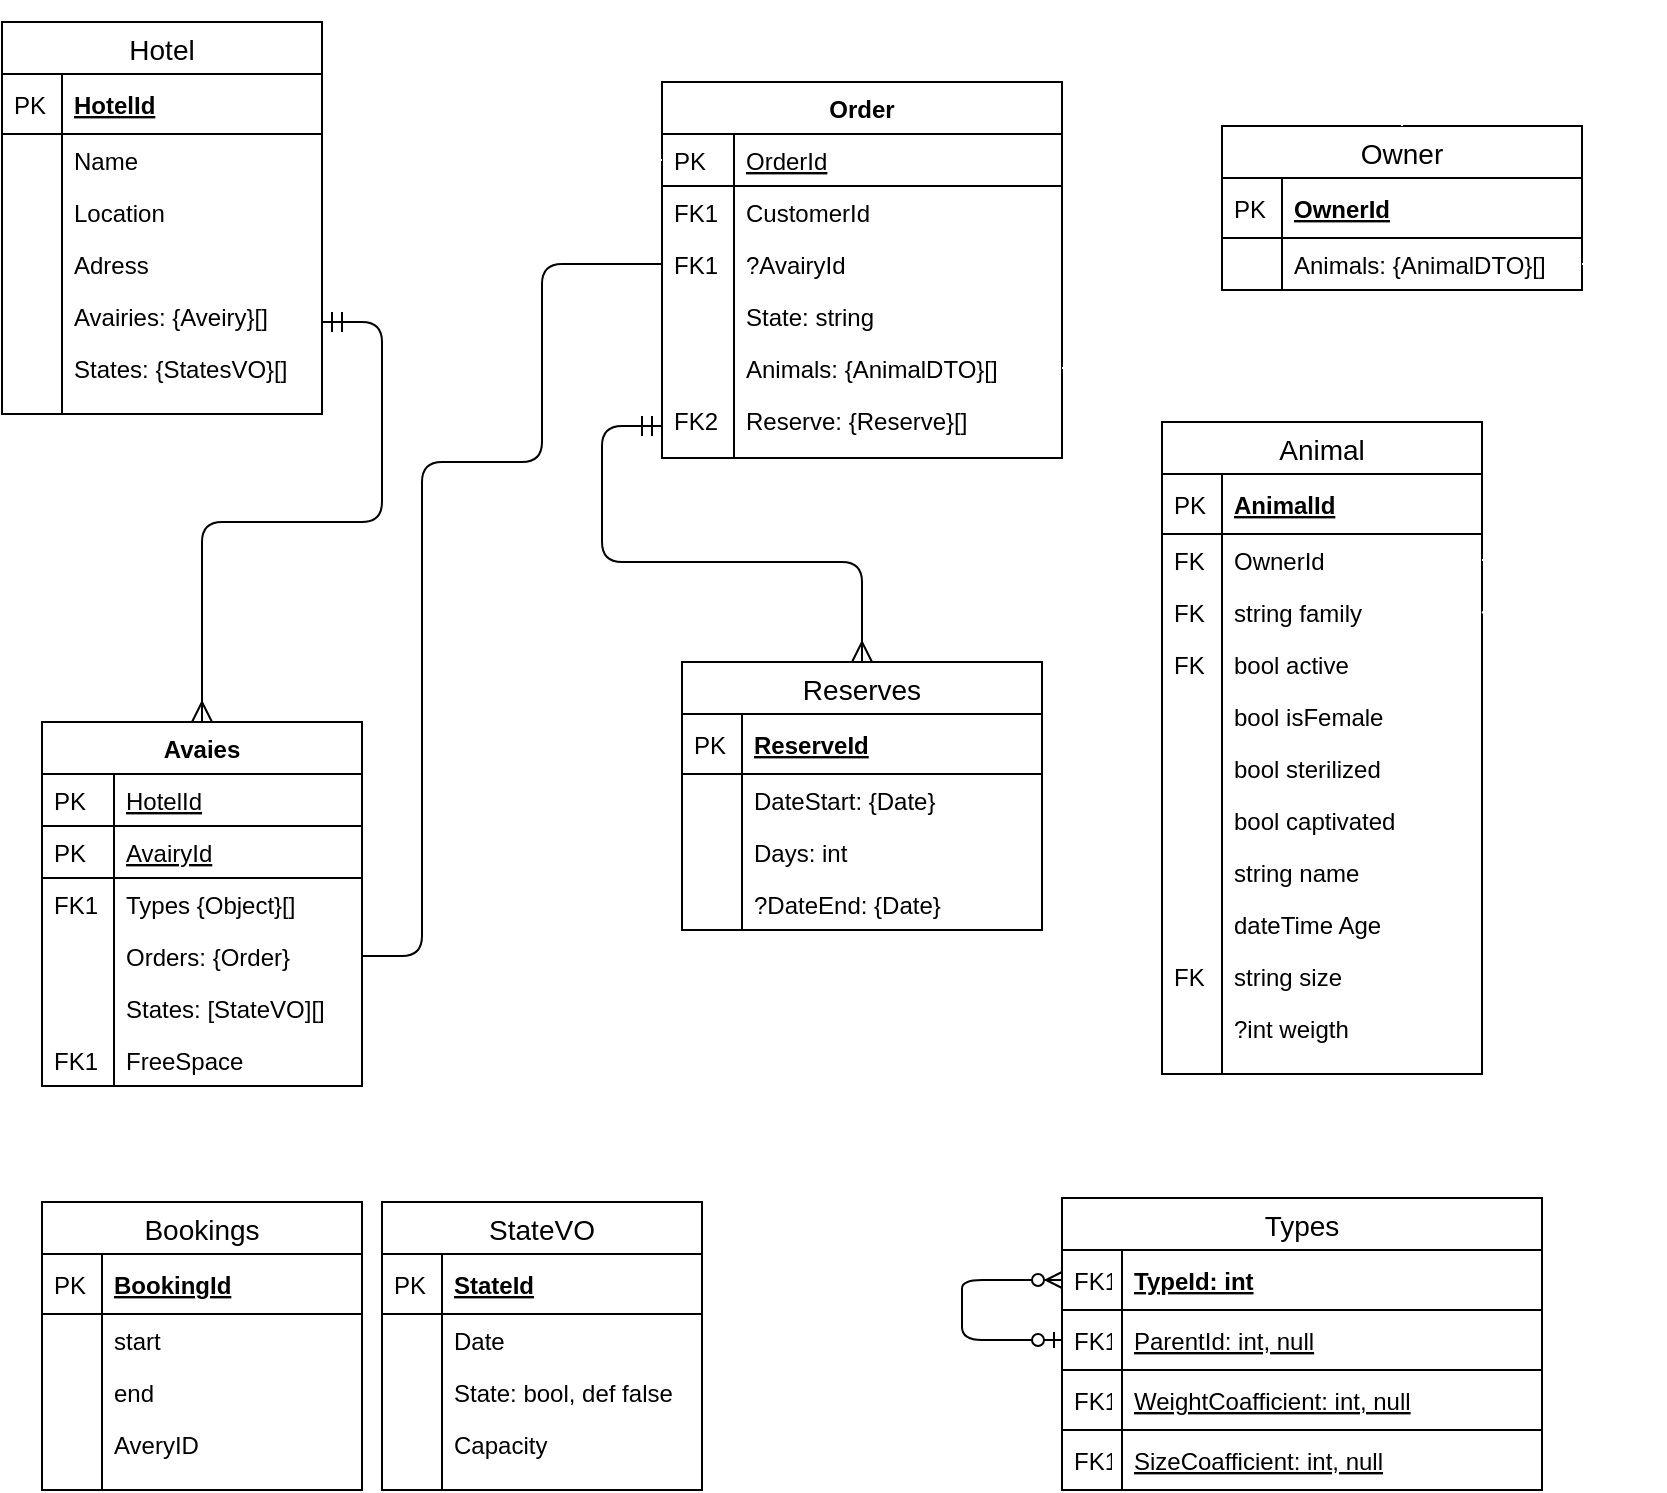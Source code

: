 <mxfile version="13.1.3">
    <diagram id="C5RBs43oDa-KdzZeNtuy" name="Page-1">
        <mxGraphModel dx="737" dy="254" grid="1" gridSize="10" guides="1" tooltips="1" connect="1" arrows="1" fold="1" page="1" pageScale="1" pageWidth="1169" pageHeight="827" math="0" shadow="0">
            <root>
                <mxCell id="WIyWlLk6GJQsqaUBKTNV-0"/>
                <mxCell id="WIyWlLk6GJQsqaUBKTNV-1" parent="WIyWlLk6GJQsqaUBKTNV-0"/>
                <mxCell id="zkfFHV4jXpPFQw0GAbJ--71" value="" style="edgeStyle=orthogonalEdgeStyle;endArrow=ERmany;startArrow=ERmandOne;shadow=0;strokeWidth=1;endSize=8;startSize=8;entryX=0.5;entryY=0;entryDx=0;entryDy=0;endFill=0;exitX=0;exitY=0.5;exitDx=0;exitDy=0;" parent="WIyWlLk6GJQsqaUBKTNV-1" source="mgxZegn5X99LXbX_aYAn-7" target="mgxZegn5X99LXbX_aYAn-87" edge="1">
                    <mxGeometry width="100" height="100" relative="1" as="geometry">
                        <mxPoint x="470" y="162" as="sourcePoint"/>
                        <mxPoint x="390" y="149" as="targetPoint"/>
                        <Array as="points">
                            <mxPoint x="390" y="272"/>
                            <mxPoint x="390" y="340"/>
                            <mxPoint x="520" y="340"/>
                        </Array>
                    </mxGeometry>
                </mxCell>
                <mxCell id="mgxZegn5X99LXbX_aYAn-98" value="Hotel" style="swimlane;fontStyle=0;childLayout=stackLayout;horizontal=1;startSize=26;horizontalStack=0;resizeParent=1;resizeParentMax=0;resizeLast=0;collapsible=1;marginBottom=0;align=center;fontSize=14;" parent="WIyWlLk6GJQsqaUBKTNV-1" vertex="1">
                    <mxGeometry x="90" y="70" width="160" height="196" as="geometry"/>
                </mxCell>
                <mxCell id="mgxZegn5X99LXbX_aYAn-99" value="HotelId" style="shape=partialRectangle;top=0;left=0;right=0;bottom=1;align=left;verticalAlign=middle;fillColor=none;spacingLeft=34;spacingRight=4;overflow=hidden;rotatable=0;points=[[0,0.5],[1,0.5]];portConstraint=eastwest;dropTarget=0;fontStyle=5;fontSize=12;" parent="mgxZegn5X99LXbX_aYAn-98" vertex="1">
                    <mxGeometry y="26" width="160" height="30" as="geometry"/>
                </mxCell>
                <mxCell id="mgxZegn5X99LXbX_aYAn-100" value="PK" style="shape=partialRectangle;top=0;left=0;bottom=0;fillColor=none;align=left;verticalAlign=middle;spacingLeft=4;spacingRight=4;overflow=hidden;rotatable=0;points=[];portConstraint=eastwest;part=1;fontSize=12;" parent="mgxZegn5X99LXbX_aYAn-99" vertex="1" connectable="0">
                    <mxGeometry width="30" height="30" as="geometry"/>
                </mxCell>
                <mxCell id="mgxZegn5X99LXbX_aYAn-101" value="Name" style="shape=partialRectangle;top=0;left=0;right=0;bottom=0;align=left;verticalAlign=top;fillColor=none;spacingLeft=34;spacingRight=4;overflow=hidden;rotatable=0;points=[[0,0.5],[1,0.5]];portConstraint=eastwest;dropTarget=0;fontSize=12;" parent="mgxZegn5X99LXbX_aYAn-98" vertex="1">
                    <mxGeometry y="56" width="160" height="26" as="geometry"/>
                </mxCell>
                <mxCell id="mgxZegn5X99LXbX_aYAn-102" value="" style="shape=partialRectangle;top=0;left=0;bottom=0;fillColor=none;align=left;verticalAlign=top;spacingLeft=4;spacingRight=4;overflow=hidden;rotatable=0;points=[];portConstraint=eastwest;part=1;fontSize=12;" parent="mgxZegn5X99LXbX_aYAn-101" vertex="1" connectable="0">
                    <mxGeometry width="30" height="26" as="geometry"/>
                </mxCell>
                <mxCell id="mgxZegn5X99LXbX_aYAn-103" value="Location" style="shape=partialRectangle;top=0;left=0;right=0;bottom=0;align=left;verticalAlign=top;fillColor=none;spacingLeft=34;spacingRight=4;overflow=hidden;rotatable=0;points=[[0,0.5],[1,0.5]];portConstraint=eastwest;dropTarget=0;fontSize=12;" parent="mgxZegn5X99LXbX_aYAn-98" vertex="1">
                    <mxGeometry y="82" width="160" height="26" as="geometry"/>
                </mxCell>
                <mxCell id="mgxZegn5X99LXbX_aYAn-104" value="" style="shape=partialRectangle;top=0;left=0;bottom=0;fillColor=none;align=left;verticalAlign=top;spacingLeft=4;spacingRight=4;overflow=hidden;rotatable=0;points=[];portConstraint=eastwest;part=1;fontSize=12;" parent="mgxZegn5X99LXbX_aYAn-103" vertex="1" connectable="0">
                    <mxGeometry width="30" height="26" as="geometry"/>
                </mxCell>
                <mxCell id="mgxZegn5X99LXbX_aYAn-109" value="Adress" style="shape=partialRectangle;top=0;left=0;right=0;bottom=0;align=left;verticalAlign=top;fillColor=none;spacingLeft=34;spacingRight=4;overflow=hidden;rotatable=0;points=[[0,0.5],[1,0.5]];portConstraint=eastwest;dropTarget=0;fontSize=12;" parent="mgxZegn5X99LXbX_aYAn-98" vertex="1">
                    <mxGeometry y="108" width="160" height="26" as="geometry"/>
                </mxCell>
                <mxCell id="mgxZegn5X99LXbX_aYAn-110" value="" style="shape=partialRectangle;top=0;left=0;bottom=0;fillColor=none;align=left;verticalAlign=top;spacingLeft=4;spacingRight=4;overflow=hidden;rotatable=0;points=[];portConstraint=eastwest;part=1;fontSize=12;" parent="mgxZegn5X99LXbX_aYAn-109" vertex="1" connectable="0">
                    <mxGeometry width="30" height="26" as="geometry"/>
                </mxCell>
                <mxCell id="mgxZegn5X99LXbX_aYAn-105" value="Avairies: {Aveiry}[]" style="shape=partialRectangle;top=0;left=0;right=0;bottom=0;align=left;verticalAlign=top;fillColor=none;spacingLeft=34;spacingRight=4;overflow=hidden;rotatable=0;points=[[0,0.5],[1,0.5]];portConstraint=eastwest;dropTarget=0;fontSize=12;" parent="mgxZegn5X99LXbX_aYAn-98" vertex="1">
                    <mxGeometry y="134" width="160" height="26" as="geometry"/>
                </mxCell>
                <mxCell id="mgxZegn5X99LXbX_aYAn-106" value="" style="shape=partialRectangle;top=0;left=0;bottom=0;fillColor=none;align=left;verticalAlign=top;spacingLeft=4;spacingRight=4;overflow=hidden;rotatable=0;points=[];portConstraint=eastwest;part=1;fontSize=12;" parent="mgxZegn5X99LXbX_aYAn-105" vertex="1" connectable="0">
                    <mxGeometry width="30" height="26" as="geometry"/>
                </mxCell>
                <mxCell id="mgxZegn5X99LXbX_aYAn-152" value="States: {StatesVO}[]" style="shape=partialRectangle;top=0;left=0;right=0;bottom=0;align=left;verticalAlign=top;fillColor=none;spacingLeft=34;spacingRight=4;overflow=hidden;rotatable=0;points=[[0,0.5],[1,0.5]];portConstraint=eastwest;dropTarget=0;fontSize=12;" parent="mgxZegn5X99LXbX_aYAn-98" vertex="1">
                    <mxGeometry y="160" width="160" height="26" as="geometry"/>
                </mxCell>
                <mxCell id="mgxZegn5X99LXbX_aYAn-153" value="" style="shape=partialRectangle;top=0;left=0;bottom=0;fillColor=none;align=left;verticalAlign=top;spacingLeft=4;spacingRight=4;overflow=hidden;rotatable=0;points=[];portConstraint=eastwest;part=1;fontSize=12;" parent="mgxZegn5X99LXbX_aYAn-152" vertex="1" connectable="0">
                    <mxGeometry width="30" height="26" as="geometry"/>
                </mxCell>
                <mxCell id="mgxZegn5X99LXbX_aYAn-107" value="" style="shape=partialRectangle;top=0;left=0;right=0;bottom=0;align=left;verticalAlign=top;fillColor=none;spacingLeft=34;spacingRight=4;overflow=hidden;rotatable=0;points=[[0,0.5],[1,0.5]];portConstraint=eastwest;dropTarget=0;fontSize=12;" parent="mgxZegn5X99LXbX_aYAn-98" vertex="1">
                    <mxGeometry y="186" width="160" height="10" as="geometry"/>
                </mxCell>
                <mxCell id="mgxZegn5X99LXbX_aYAn-108" value="" style="shape=partialRectangle;top=0;left=0;bottom=0;fillColor=none;align=left;verticalAlign=top;spacingLeft=4;spacingRight=4;overflow=hidden;rotatable=0;points=[];portConstraint=eastwest;part=1;fontSize=12;" parent="mgxZegn5X99LXbX_aYAn-107" vertex="1" connectable="0">
                    <mxGeometry width="30" height="10" as="geometry"/>
                </mxCell>
                <mxCell id="zkfFHV4jXpPFQw0GAbJ--51" value="Avaies" style="swimlane;fontStyle=1;childLayout=stackLayout;horizontal=1;startSize=26;horizontalStack=0;resizeParent=1;resizeLast=0;collapsible=1;marginBottom=0;rounded=0;shadow=0;strokeWidth=1;" parent="WIyWlLk6GJQsqaUBKTNV-1" vertex="1">
                    <mxGeometry x="110" y="420" width="160" height="182" as="geometry">
                        <mxRectangle x="20" y="80" width="160" height="26" as="alternateBounds"/>
                    </mxGeometry>
                </mxCell>
                <mxCell id="mgxZegn5X99LXbX_aYAn-111" value="HotelId" style="shape=partialRectangle;top=0;left=0;right=0;bottom=1;align=left;verticalAlign=top;fillColor=none;spacingLeft=40;spacingRight=4;overflow=hidden;rotatable=0;points=[[0,0.5],[1,0.5]];portConstraint=eastwest;dropTarget=0;rounded=0;shadow=0;strokeWidth=1;fontStyle=4" parent="zkfFHV4jXpPFQw0GAbJ--51" vertex="1">
                    <mxGeometry y="26" width="160" height="26" as="geometry"/>
                </mxCell>
                <mxCell id="mgxZegn5X99LXbX_aYAn-112" value="PK" style="shape=partialRectangle;top=0;left=0;bottom=0;fillColor=none;align=left;verticalAlign=top;spacingLeft=4;spacingRight=4;overflow=hidden;rotatable=0;points=[];portConstraint=eastwest;part=1;" parent="mgxZegn5X99LXbX_aYAn-111" vertex="1" connectable="0">
                    <mxGeometry width="36" height="26" as="geometry"/>
                </mxCell>
                <mxCell id="zkfFHV4jXpPFQw0GAbJ--52" value="AvairyId" style="shape=partialRectangle;top=0;left=0;right=0;bottom=1;align=left;verticalAlign=top;fillColor=none;spacingLeft=40;spacingRight=4;overflow=hidden;rotatable=0;points=[[0,0.5],[1,0.5]];portConstraint=eastwest;dropTarget=0;rounded=0;shadow=0;strokeWidth=1;fontStyle=4" parent="zkfFHV4jXpPFQw0GAbJ--51" vertex="1">
                    <mxGeometry y="52" width="160" height="26" as="geometry"/>
                </mxCell>
                <mxCell id="zkfFHV4jXpPFQw0GAbJ--53" value="PK" style="shape=partialRectangle;top=0;left=0;bottom=0;fillColor=none;align=left;verticalAlign=top;spacingLeft=4;spacingRight=4;overflow=hidden;rotatable=0;points=[];portConstraint=eastwest;part=1;" parent="zkfFHV4jXpPFQw0GAbJ--52" vertex="1" connectable="0">
                    <mxGeometry width="36" height="26" as="geometry"/>
                </mxCell>
                <mxCell id="mgxZegn5X99LXbX_aYAn-58" value="Types {Object}[]" style="shape=partialRectangle;top=0;left=0;right=0;bottom=0;align=left;verticalAlign=top;fillColor=none;spacingLeft=40;spacingRight=4;overflow=hidden;rotatable=0;points=[[0,0.5],[1,0.5]];portConstraint=eastwest;dropTarget=0;rounded=0;shadow=0;strokeWidth=1;" parent="zkfFHV4jXpPFQw0GAbJ--51" vertex="1">
                    <mxGeometry y="78" width="160" height="26" as="geometry"/>
                </mxCell>
                <mxCell id="mgxZegn5X99LXbX_aYAn-59" value="FK1" style="shape=partialRectangle;top=0;left=0;bottom=0;fillColor=none;align=left;verticalAlign=top;spacingLeft=4;spacingRight=4;overflow=hidden;rotatable=0;points=[];portConstraint=eastwest;part=1;" parent="mgxZegn5X99LXbX_aYAn-58" vertex="1" connectable="0">
                    <mxGeometry width="36" height="26" as="geometry"/>
                </mxCell>
                <mxCell id="mgxZegn5X99LXbX_aYAn-123" value="Orders: {Order}" style="shape=partialRectangle;top=0;left=0;right=0;bottom=0;align=left;verticalAlign=top;fillColor=none;spacingLeft=40;spacingRight=4;overflow=hidden;rotatable=0;points=[[0,0.5],[1,0.5]];portConstraint=eastwest;dropTarget=0;rounded=0;shadow=0;strokeWidth=1;" parent="zkfFHV4jXpPFQw0GAbJ--51" vertex="1">
                    <mxGeometry y="104" width="160" height="26" as="geometry"/>
                </mxCell>
                <mxCell id="mgxZegn5X99LXbX_aYAn-124" value="" style="shape=partialRectangle;top=0;left=0;bottom=0;fillColor=none;align=left;verticalAlign=top;spacingLeft=4;spacingRight=4;overflow=hidden;rotatable=0;points=[];portConstraint=eastwest;part=1;" parent="mgxZegn5X99LXbX_aYAn-123" vertex="1" connectable="0">
                    <mxGeometry width="36" height="26" as="geometry"/>
                </mxCell>
                <mxCell id="zkfFHV4jXpPFQw0GAbJ--54" value="States: [StateVO][]" style="shape=partialRectangle;top=0;left=0;right=0;bottom=0;align=left;verticalAlign=top;fillColor=none;spacingLeft=40;spacingRight=4;overflow=hidden;rotatable=0;points=[[0,0.5],[1,0.5]];portConstraint=eastwest;dropTarget=0;rounded=0;shadow=0;strokeWidth=1;" parent="zkfFHV4jXpPFQw0GAbJ--51" vertex="1">
                    <mxGeometry y="130" width="160" height="26" as="geometry"/>
                </mxCell>
                <mxCell id="zkfFHV4jXpPFQw0GAbJ--55" value="" style="shape=partialRectangle;top=0;left=0;bottom=0;fillColor=none;align=left;verticalAlign=top;spacingLeft=4;spacingRight=4;overflow=hidden;rotatable=0;points=[];portConstraint=eastwest;part=1;" parent="zkfFHV4jXpPFQw0GAbJ--54" vertex="1" connectable="0">
                    <mxGeometry width="36" height="26" as="geometry"/>
                </mxCell>
                <mxCell id="mgxZegn5X99LXbX_aYAn-5" value="FreeSpace" style="shape=partialRectangle;top=0;left=0;right=0;bottom=0;align=left;verticalAlign=top;fillColor=none;spacingLeft=40;spacingRight=4;overflow=hidden;rotatable=0;points=[[0,0.5],[1,0.5]];portConstraint=eastwest;dropTarget=0;rounded=0;shadow=0;strokeWidth=1;" parent="zkfFHV4jXpPFQw0GAbJ--51" vertex="1">
                    <mxGeometry y="156" width="160" height="26" as="geometry"/>
                </mxCell>
                <mxCell id="mgxZegn5X99LXbX_aYAn-6" value="FK1" style="shape=partialRectangle;top=0;left=0;bottom=0;fillColor=none;align=left;verticalAlign=top;spacingLeft=4;spacingRight=4;overflow=hidden;rotatable=0;points=[];portConstraint=eastwest;part=1;" parent="mgxZegn5X99LXbX_aYAn-5" vertex="1" connectable="0">
                    <mxGeometry width="36" height="26" as="geometry"/>
                </mxCell>
                <mxCell id="mgxZegn5X99LXbX_aYAn-119" value="" style="edgeStyle=orthogonalEdgeStyle;endArrow=ERmany;startArrow=ERmandOne;shadow=0;strokeWidth=1;endSize=8;startSize=8;endFill=0;" parent="WIyWlLk6GJQsqaUBKTNV-1" target="zkfFHV4jXpPFQw0GAbJ--51" edge="1">
                    <mxGeometry width="100" height="100" relative="1" as="geometry">
                        <mxPoint x="250" y="220" as="sourcePoint"/>
                        <mxPoint x="310" y="251" as="targetPoint"/>
                        <Array as="points">
                            <mxPoint x="280" y="220"/>
                            <mxPoint x="280" y="320"/>
                            <mxPoint x="190" y="320"/>
                        </Array>
                    </mxGeometry>
                </mxCell>
                <mxCell id="zkfFHV4jXpPFQw0GAbJ--56" value="Order" style="swimlane;fontStyle=1;childLayout=stackLayout;horizontal=1;startSize=26;horizontalStack=0;resizeParent=1;resizeLast=0;collapsible=1;marginBottom=0;rounded=0;shadow=0;strokeWidth=1;" parent="WIyWlLk6GJQsqaUBKTNV-1" vertex="1">
                    <mxGeometry x="420" y="100" width="200" height="188" as="geometry">
                        <mxRectangle x="260" y="80" width="160" height="26" as="alternateBounds"/>
                    </mxGeometry>
                </mxCell>
                <mxCell id="zkfFHV4jXpPFQw0GAbJ--57" value="OrderId" style="shape=partialRectangle;top=0;left=0;right=0;bottom=1;align=left;verticalAlign=top;fillColor=none;spacingLeft=40;spacingRight=4;overflow=hidden;rotatable=0;points=[[0,0.5],[1,0.5]];portConstraint=eastwest;dropTarget=0;rounded=0;shadow=0;strokeWidth=1;fontStyle=4" parent="zkfFHV4jXpPFQw0GAbJ--56" vertex="1">
                    <mxGeometry y="26" width="200" height="26" as="geometry"/>
                </mxCell>
                <mxCell id="zkfFHV4jXpPFQw0GAbJ--58" value="PK" style="shape=partialRectangle;top=0;left=0;bottom=0;fillColor=none;align=left;verticalAlign=top;spacingLeft=4;spacingRight=4;overflow=hidden;rotatable=0;points=[];portConstraint=eastwest;part=1;" parent="zkfFHV4jXpPFQw0GAbJ--57" vertex="1" connectable="0">
                    <mxGeometry width="36" height="26" as="geometry"/>
                </mxCell>
                <mxCell id="mgxZegn5X99LXbX_aYAn-85" value="CustomerId" style="shape=partialRectangle;top=0;left=0;right=0;bottom=0;align=left;verticalAlign=top;fillColor=none;spacingLeft=40;spacingRight=4;overflow=hidden;rotatable=0;points=[[0,0.5],[1,0.5]];portConstraint=eastwest;dropTarget=0;rounded=0;shadow=0;strokeWidth=1;" parent="zkfFHV4jXpPFQw0GAbJ--56" vertex="1">
                    <mxGeometry y="52" width="200" height="26" as="geometry"/>
                </mxCell>
                <mxCell id="mgxZegn5X99LXbX_aYAn-86" value="FK1" style="shape=partialRectangle;top=0;left=0;bottom=0;fillColor=none;align=left;verticalAlign=top;spacingLeft=4;spacingRight=4;overflow=hidden;rotatable=0;points=[];portConstraint=eastwest;part=1;" parent="mgxZegn5X99LXbX_aYAn-85" vertex="1" connectable="0">
                    <mxGeometry width="36" height="26" as="geometry"/>
                </mxCell>
                <mxCell id="mgxZegn5X99LXbX_aYAn-96" value="?AvairyId" style="shape=partialRectangle;top=0;left=0;right=0;bottom=0;align=left;verticalAlign=top;fillColor=none;spacingLeft=40;spacingRight=4;overflow=hidden;rotatable=0;points=[[0,0.5],[1,0.5]];portConstraint=eastwest;dropTarget=0;rounded=0;shadow=0;strokeWidth=1;" parent="zkfFHV4jXpPFQw0GAbJ--56" vertex="1">
                    <mxGeometry y="78" width="200" height="26" as="geometry"/>
                </mxCell>
                <mxCell id="mgxZegn5X99LXbX_aYAn-97" value="FK1" style="shape=partialRectangle;top=0;left=0;bottom=0;fillColor=none;align=left;verticalAlign=top;spacingLeft=4;spacingRight=4;overflow=hidden;rotatable=0;points=[];portConstraint=eastwest;part=1;" parent="mgxZegn5X99LXbX_aYAn-96" vertex="1" connectable="0">
                    <mxGeometry width="36" height="26" as="geometry"/>
                </mxCell>
                <mxCell id="mgxZegn5X99LXbX_aYAn-129" value="State: string" style="shape=partialRectangle;top=0;left=0;right=0;bottom=0;align=left;verticalAlign=top;fillColor=none;spacingLeft=40;spacingRight=4;overflow=hidden;rotatable=0;points=[[0,0.5],[1,0.5]];portConstraint=eastwest;dropTarget=0;rounded=0;shadow=0;strokeWidth=1;" parent="zkfFHV4jXpPFQw0GAbJ--56" vertex="1">
                    <mxGeometry y="104" width="200" height="26" as="geometry"/>
                </mxCell>
                <mxCell id="mgxZegn5X99LXbX_aYAn-130" value="" style="shape=partialRectangle;top=0;left=0;bottom=0;fillColor=none;align=left;verticalAlign=top;spacingLeft=4;spacingRight=4;overflow=hidden;rotatable=0;points=[];portConstraint=eastwest;part=1;" parent="mgxZegn5X99LXbX_aYAn-129" vertex="1" connectable="0">
                    <mxGeometry width="36" height="26" as="geometry"/>
                </mxCell>
                <mxCell id="zkfFHV4jXpPFQw0GAbJ--59" value="Animals: {AnimalDTO}[]" style="shape=partialRectangle;top=0;left=0;right=0;bottom=0;align=left;verticalAlign=top;fillColor=none;spacingLeft=40;spacingRight=4;overflow=hidden;rotatable=0;points=[[0,0.5],[1,0.5]];portConstraint=eastwest;dropTarget=0;rounded=0;shadow=0;strokeWidth=1;" parent="zkfFHV4jXpPFQw0GAbJ--56" vertex="1">
                    <mxGeometry y="130" width="200" height="26" as="geometry"/>
                </mxCell>
                <mxCell id="zkfFHV4jXpPFQw0GAbJ--60" value="" style="shape=partialRectangle;top=0;left=0;bottom=0;fillColor=none;align=left;verticalAlign=top;spacingLeft=4;spacingRight=4;overflow=hidden;rotatable=0;points=[];portConstraint=eastwest;part=1;" parent="zkfFHV4jXpPFQw0GAbJ--59" vertex="1" connectable="0">
                    <mxGeometry width="36" height="26" as="geometry"/>
                </mxCell>
                <mxCell id="mgxZegn5X99LXbX_aYAn-7" value="Reserve: {Reserve}[]" style="shape=partialRectangle;top=0;left=0;right=0;bottom=0;align=left;verticalAlign=top;fillColor=none;spacingLeft=40;spacingRight=4;overflow=hidden;rotatable=0;points=[[0,0.5],[1,0.5]];portConstraint=eastwest;dropTarget=0;rounded=0;shadow=0;strokeWidth=1;" parent="zkfFHV4jXpPFQw0GAbJ--56" vertex="1">
                    <mxGeometry y="156" width="200" height="32" as="geometry"/>
                </mxCell>
                <mxCell id="mgxZegn5X99LXbX_aYAn-8" value="FK2" style="shape=partialRectangle;top=0;left=0;bottom=0;fillColor=none;align=left;verticalAlign=top;spacingLeft=4;spacingRight=4;overflow=hidden;rotatable=0;points=[];portConstraint=eastwest;part=1;" parent="mgxZegn5X99LXbX_aYAn-7" vertex="1" connectable="0">
                    <mxGeometry width="36" height="32" as="geometry"/>
                </mxCell>
                <mxCell id="mgxZegn5X99LXbX_aYAn-9" value="Owner" style="swimlane;fontStyle=0;childLayout=stackLayout;horizontal=1;startSize=26;horizontalStack=0;resizeParent=1;resizeParentMax=0;resizeLast=0;collapsible=1;marginBottom=0;align=center;fontSize=14;" parent="WIyWlLk6GJQsqaUBKTNV-1" vertex="1">
                    <mxGeometry x="700" y="122" width="180" height="82" as="geometry"/>
                </mxCell>
                <mxCell id="mgxZegn5X99LXbX_aYAn-10" value="OwnerId" style="shape=partialRectangle;top=0;left=0;right=0;bottom=1;align=left;verticalAlign=middle;fillColor=none;spacingLeft=34;spacingRight=4;overflow=hidden;rotatable=0;points=[[0,0.5],[1,0.5]];portConstraint=eastwest;dropTarget=0;fontStyle=5;fontSize=12;" parent="mgxZegn5X99LXbX_aYAn-9" vertex="1">
                    <mxGeometry y="26" width="180" height="30" as="geometry"/>
                </mxCell>
                <mxCell id="mgxZegn5X99LXbX_aYAn-11" value="PK" style="shape=partialRectangle;top=0;left=0;bottom=0;fillColor=none;align=left;verticalAlign=middle;spacingLeft=4;spacingRight=4;overflow=hidden;rotatable=0;points=[];portConstraint=eastwest;part=1;fontSize=12;" parent="mgxZegn5X99LXbX_aYAn-10" vertex="1" connectable="0">
                    <mxGeometry width="30" height="30" as="geometry"/>
                </mxCell>
                <mxCell id="mgxZegn5X99LXbX_aYAn-12" value="Animals: {AnimalDTO}[]" style="shape=partialRectangle;top=0;left=0;right=0;bottom=0;align=left;verticalAlign=top;fillColor=none;spacingLeft=34;spacingRight=4;overflow=hidden;rotatable=0;points=[[0,0.5],[1,0.5]];portConstraint=eastwest;dropTarget=0;fontSize=12;" parent="mgxZegn5X99LXbX_aYAn-9" vertex="1">
                    <mxGeometry y="56" width="180" height="26" as="geometry"/>
                </mxCell>
                <mxCell id="mgxZegn5X99LXbX_aYAn-13" value="" style="shape=partialRectangle;top=0;left=0;bottom=0;fillColor=none;align=left;verticalAlign=top;spacingLeft=4;spacingRight=4;overflow=hidden;rotatable=0;points=[];portConstraint=eastwest;part=1;fontSize=12;" parent="mgxZegn5X99LXbX_aYAn-12" vertex="1" connectable="0">
                    <mxGeometry width="30" height="26" as="geometry"/>
                </mxCell>
                <mxCell id="mgxZegn5X99LXbX_aYAn-120" value="" style="edgeStyle=elbowEdgeStyle;fontSize=12;html=1;endArrow=ERmandOne;startArrow=ERmandOne;strokeColor=none;rounded=1;exitX=0.863;exitY=-0.013;exitDx=0;exitDy=0;exitPerimeter=0;" parent="WIyWlLk6GJQsqaUBKTNV-1" source="zkfFHV4jXpPFQw0GAbJ--51" target="mgxZegn5X99LXbX_aYAn-96" edge="1">
                    <mxGeometry width="100" height="100" relative="1" as="geometry">
                        <mxPoint x="250" y="380" as="sourcePoint"/>
                        <mxPoint x="420" y="190" as="targetPoint"/>
                        <Array as="points">
                            <mxPoint x="248" y="350"/>
                            <mxPoint x="248" y="380"/>
                            <mxPoint x="248" y="330"/>
                        </Array>
                    </mxGeometry>
                </mxCell>
                <mxCell id="mgxZegn5X99LXbX_aYAn-122" value="" style="endArrow=none;html=1;rounded=1;entryX=0;entryY=0.5;entryDx=0;entryDy=0;exitX=1;exitY=0.5;exitDx=0;exitDy=0;" parent="WIyWlLk6GJQsqaUBKTNV-1" source="mgxZegn5X99LXbX_aYAn-123" target="mgxZegn5X99LXbX_aYAn-96" edge="1">
                    <mxGeometry relative="1" as="geometry">
                        <mxPoint x="240" y="415" as="sourcePoint"/>
                        <mxPoint x="390" y="340" as="targetPoint"/>
                        <Array as="points">
                            <mxPoint x="300" y="537"/>
                            <mxPoint x="300" y="360"/>
                            <mxPoint x="300" y="290"/>
                            <mxPoint x="360" y="290"/>
                            <mxPoint x="360" y="191"/>
                        </Array>
                    </mxGeometry>
                </mxCell>
                <mxCell id="mgxZegn5X99LXbX_aYAn-87" value="Reserves" style="swimlane;fontStyle=0;childLayout=stackLayout;horizontal=1;startSize=26;horizontalStack=0;resizeParent=1;resizeParentMax=0;resizeLast=0;collapsible=1;marginBottom=0;align=center;fontSize=14;" parent="WIyWlLk6GJQsqaUBKTNV-1" vertex="1">
                    <mxGeometry x="430" y="390" width="180" height="134" as="geometry"/>
                </mxCell>
                <mxCell id="mgxZegn5X99LXbX_aYAn-88" value="ReserveId" style="shape=partialRectangle;top=0;left=0;right=0;bottom=1;align=left;verticalAlign=middle;fillColor=none;spacingLeft=34;spacingRight=4;overflow=hidden;rotatable=0;points=[[0,0.5],[1,0.5]];portConstraint=eastwest;dropTarget=0;fontStyle=5;fontSize=12;" parent="mgxZegn5X99LXbX_aYAn-87" vertex="1">
                    <mxGeometry y="26" width="180" height="30" as="geometry"/>
                </mxCell>
                <mxCell id="mgxZegn5X99LXbX_aYAn-89" value="PK" style="shape=partialRectangle;top=0;left=0;bottom=0;fillColor=none;align=left;verticalAlign=middle;spacingLeft=4;spacingRight=4;overflow=hidden;rotatable=0;points=[];portConstraint=eastwest;part=1;fontSize=12;" parent="mgxZegn5X99LXbX_aYAn-88" vertex="1" connectable="0">
                    <mxGeometry width="30" height="30" as="geometry"/>
                </mxCell>
                <mxCell id="mgxZegn5X99LXbX_aYAn-94" value="DateStart: {Date}" style="shape=partialRectangle;top=0;left=0;right=0;bottom=0;align=left;verticalAlign=top;fillColor=none;spacingLeft=34;spacingRight=4;overflow=hidden;rotatable=0;points=[[0,0.5],[1,0.5]];portConstraint=eastwest;dropTarget=0;fontSize=12;" parent="mgxZegn5X99LXbX_aYAn-87" vertex="1">
                    <mxGeometry y="56" width="180" height="26" as="geometry"/>
                </mxCell>
                <mxCell id="mgxZegn5X99LXbX_aYAn-95" value="" style="shape=partialRectangle;top=0;left=0;bottom=0;fillColor=none;align=left;verticalAlign=top;spacingLeft=4;spacingRight=4;overflow=hidden;rotatable=0;points=[];portConstraint=eastwest;part=1;fontSize=12;" parent="mgxZegn5X99LXbX_aYAn-94" vertex="1" connectable="0">
                    <mxGeometry width="30" height="26" as="geometry"/>
                </mxCell>
                <mxCell id="mgxZegn5X99LXbX_aYAn-90" value="Days: int" style="shape=partialRectangle;top=0;left=0;right=0;bottom=0;align=left;verticalAlign=top;fillColor=none;spacingLeft=34;spacingRight=4;overflow=hidden;rotatable=0;points=[[0,0.5],[1,0.5]];portConstraint=eastwest;dropTarget=0;fontSize=12;" parent="mgxZegn5X99LXbX_aYAn-87" vertex="1">
                    <mxGeometry y="82" width="180" height="26" as="geometry"/>
                </mxCell>
                <mxCell id="mgxZegn5X99LXbX_aYAn-91" value="" style="shape=partialRectangle;top=0;left=0;bottom=0;fillColor=none;align=left;verticalAlign=top;spacingLeft=4;spacingRight=4;overflow=hidden;rotatable=0;points=[];portConstraint=eastwest;part=1;fontSize=12;" parent="mgxZegn5X99LXbX_aYAn-90" vertex="1" connectable="0">
                    <mxGeometry width="30" height="26" as="geometry"/>
                </mxCell>
                <mxCell id="mgxZegn5X99LXbX_aYAn-92" value="?DateEnd: {Date}" style="shape=partialRectangle;top=0;left=0;right=0;bottom=0;align=left;verticalAlign=top;fillColor=none;spacingLeft=34;spacingRight=4;overflow=hidden;rotatable=0;points=[[0,0.5],[1,0.5]];portConstraint=eastwest;dropTarget=0;fontSize=12;" parent="mgxZegn5X99LXbX_aYAn-87" vertex="1">
                    <mxGeometry y="108" width="180" height="26" as="geometry"/>
                </mxCell>
                <mxCell id="mgxZegn5X99LXbX_aYAn-93" value="" style="shape=partialRectangle;top=0;left=0;bottom=0;fillColor=none;align=left;verticalAlign=top;spacingLeft=4;spacingRight=4;overflow=hidden;rotatable=0;points=[];portConstraint=eastwest;part=1;fontSize=12;" parent="mgxZegn5X99LXbX_aYAn-92" vertex="1" connectable="0">
                    <mxGeometry width="30" height="26" as="geometry"/>
                </mxCell>
                <mxCell id="mgxZegn5X99LXbX_aYAn-35" value="Animal" style="swimlane;fontStyle=0;childLayout=stackLayout;horizontal=1;startSize=26;horizontalStack=0;resizeParent=1;resizeParentMax=0;resizeLast=0;collapsible=1;marginBottom=0;align=center;fontSize=14;" parent="WIyWlLk6GJQsqaUBKTNV-1" vertex="1">
                    <mxGeometry x="670" y="270" width="160" height="326" as="geometry"/>
                </mxCell>
                <mxCell id="mgxZegn5X99LXbX_aYAn-36" value="AnimalId" style="shape=partialRectangle;top=0;left=0;right=0;bottom=1;align=left;verticalAlign=middle;fillColor=none;spacingLeft=34;spacingRight=4;overflow=hidden;rotatable=0;points=[[0,0.5],[1,0.5]];portConstraint=eastwest;dropTarget=0;fontStyle=5;fontSize=12;" parent="mgxZegn5X99LXbX_aYAn-35" vertex="1">
                    <mxGeometry y="26" width="160" height="30" as="geometry"/>
                </mxCell>
                <mxCell id="mgxZegn5X99LXbX_aYAn-37" value="PK" style="shape=partialRectangle;top=0;left=0;bottom=0;fillColor=none;align=left;verticalAlign=middle;spacingLeft=4;spacingRight=4;overflow=hidden;rotatable=0;points=[];portConstraint=eastwest;part=1;fontSize=12;" parent="mgxZegn5X99LXbX_aYAn-36" vertex="1" connectable="0">
                    <mxGeometry width="30" height="30" as="geometry"/>
                </mxCell>
                <mxCell id="mgxZegn5X99LXbX_aYAn-146" value="OwnerId" style="shape=partialRectangle;top=0;left=0;right=0;bottom=0;align=left;verticalAlign=top;fillColor=none;spacingLeft=34;spacingRight=4;overflow=hidden;rotatable=0;points=[[0,0.5],[1,0.5]];portConstraint=eastwest;dropTarget=0;fontSize=12;" parent="mgxZegn5X99LXbX_aYAn-35" vertex="1">
                    <mxGeometry y="56" width="160" height="26" as="geometry"/>
                </mxCell>
                <mxCell id="mgxZegn5X99LXbX_aYAn-147" value="FK&#10;" style="shape=partialRectangle;top=0;left=0;bottom=0;fillColor=none;align=left;verticalAlign=top;spacingLeft=4;spacingRight=4;overflow=hidden;rotatable=0;points=[];portConstraint=eastwest;part=1;fontSize=12;" parent="mgxZegn5X99LXbX_aYAn-146" vertex="1" connectable="0">
                    <mxGeometry width="30" height="26" as="geometry"/>
                </mxCell>
                <mxCell id="mgxZegn5X99LXbX_aYAn-80" value="string family" style="shape=partialRectangle;top=0;left=0;right=0;bottom=0;align=left;verticalAlign=top;fillColor=none;spacingLeft=34;spacingRight=4;overflow=hidden;rotatable=0;points=[[0,0.5],[1,0.5]];portConstraint=eastwest;dropTarget=0;fontSize=12;" parent="mgxZegn5X99LXbX_aYAn-35" vertex="1">
                    <mxGeometry y="82" width="160" height="26" as="geometry"/>
                </mxCell>
                <mxCell id="mgxZegn5X99LXbX_aYAn-81" value="FK&#10;" style="shape=partialRectangle;top=0;left=0;bottom=0;fillColor=none;align=left;verticalAlign=top;spacingLeft=4;spacingRight=4;overflow=hidden;rotatable=0;points=[];portConstraint=eastwest;part=1;fontSize=12;" parent="mgxZegn5X99LXbX_aYAn-80" vertex="1" connectable="0">
                    <mxGeometry width="30" height="26" as="geometry"/>
                </mxCell>
                <mxCell id="mgxZegn5X99LXbX_aYAn-38" value="bool active" style="shape=partialRectangle;top=0;left=0;right=0;bottom=0;align=left;verticalAlign=top;fillColor=none;spacingLeft=34;spacingRight=4;overflow=hidden;rotatable=0;points=[[0,0.5],[1,0.5]];portConstraint=eastwest;dropTarget=0;fontSize=12;" parent="mgxZegn5X99LXbX_aYAn-35" vertex="1">
                    <mxGeometry y="108" width="160" height="26" as="geometry"/>
                </mxCell>
                <mxCell id="mgxZegn5X99LXbX_aYAn-39" value="FK&#10;" style="shape=partialRectangle;top=0;left=0;bottom=0;fillColor=none;align=left;verticalAlign=top;spacingLeft=4;spacingRight=4;overflow=hidden;rotatable=0;points=[];portConstraint=eastwest;part=1;fontSize=12;" parent="mgxZegn5X99LXbX_aYAn-38" vertex="1" connectable="0">
                    <mxGeometry width="30" height="26" as="geometry"/>
                </mxCell>
                <mxCell id="2" value="bool isFemale" style="shape=partialRectangle;top=0;left=0;right=0;bottom=0;align=left;verticalAlign=top;fillColor=none;spacingLeft=34;spacingRight=4;overflow=hidden;rotatable=0;points=[[0,0.5],[1,0.5]];portConstraint=eastwest;dropTarget=0;fontSize=12;" parent="mgxZegn5X99LXbX_aYAn-35" vertex="1">
                    <mxGeometry y="134" width="160" height="26" as="geometry"/>
                </mxCell>
                <mxCell id="3" value="" style="shape=partialRectangle;top=0;left=0;bottom=0;fillColor=none;align=left;verticalAlign=top;spacingLeft=4;spacingRight=4;overflow=hidden;rotatable=0;points=[];portConstraint=eastwest;part=1;fontSize=12;" parent="2" vertex="1" connectable="0">
                    <mxGeometry width="30" height="26" as="geometry"/>
                </mxCell>
                <mxCell id="4" value="bool sterilized" style="shape=partialRectangle;top=0;left=0;right=0;bottom=0;align=left;verticalAlign=top;fillColor=none;spacingLeft=34;spacingRight=4;overflow=hidden;rotatable=0;points=[[0,0.5],[1,0.5]];portConstraint=eastwest;dropTarget=0;fontSize=12;" parent="mgxZegn5X99LXbX_aYAn-35" vertex="1">
                    <mxGeometry y="160" width="160" height="26" as="geometry"/>
                </mxCell>
                <mxCell id="5" value="" style="shape=partialRectangle;top=0;left=0;bottom=0;fillColor=none;align=left;verticalAlign=top;spacingLeft=4;spacingRight=4;overflow=hidden;rotatable=0;points=[];portConstraint=eastwest;part=1;fontSize=12;" parent="4" vertex="1" connectable="0">
                    <mxGeometry width="30" height="26" as="geometry"/>
                </mxCell>
                <mxCell id="6" value="bool captivated" style="shape=partialRectangle;top=0;left=0;right=0;bottom=0;align=left;verticalAlign=top;fillColor=none;spacingLeft=34;spacingRight=4;overflow=hidden;rotatable=0;points=[[0,0.5],[1,0.5]];portConstraint=eastwest;dropTarget=0;fontSize=12;" parent="mgxZegn5X99LXbX_aYAn-35" vertex="1">
                    <mxGeometry y="186" width="160" height="26" as="geometry"/>
                </mxCell>
                <mxCell id="7" value="" style="shape=partialRectangle;top=0;left=0;bottom=0;fillColor=none;align=left;verticalAlign=top;spacingLeft=4;spacingRight=4;overflow=hidden;rotatable=0;points=[];portConstraint=eastwest;part=1;fontSize=12;" parent="6" vertex="1" connectable="0">
                    <mxGeometry width="30" height="26" as="geometry"/>
                </mxCell>
                <mxCell id="mgxZegn5X99LXbX_aYAn-40" value="string name" style="shape=partialRectangle;top=0;left=0;right=0;bottom=0;align=left;verticalAlign=top;fillColor=none;spacingLeft=34;spacingRight=4;overflow=hidden;rotatable=0;points=[[0,0.5],[1,0.5]];portConstraint=eastwest;dropTarget=0;fontSize=12;" parent="mgxZegn5X99LXbX_aYAn-35" vertex="1">
                    <mxGeometry y="212" width="160" height="26" as="geometry"/>
                </mxCell>
                <mxCell id="mgxZegn5X99LXbX_aYAn-41" value="" style="shape=partialRectangle;top=0;left=0;bottom=0;fillColor=none;align=left;verticalAlign=top;spacingLeft=4;spacingRight=4;overflow=hidden;rotatable=0;points=[];portConstraint=eastwest;part=1;fontSize=12;" parent="mgxZegn5X99LXbX_aYAn-40" vertex="1" connectable="0">
                    <mxGeometry width="30" height="26" as="geometry"/>
                </mxCell>
                <mxCell id="0" value="dateTime Age" style="shape=partialRectangle;top=0;left=0;right=0;bottom=0;align=left;verticalAlign=top;fillColor=none;spacingLeft=34;spacingRight=4;overflow=hidden;rotatable=0;points=[[0,0.5],[1,0.5]];portConstraint=eastwest;dropTarget=0;fontSize=12;" parent="mgxZegn5X99LXbX_aYAn-35" vertex="1">
                    <mxGeometry y="238" width="160" height="26" as="geometry"/>
                </mxCell>
                <mxCell id="1" value="" style="shape=partialRectangle;top=0;left=0;bottom=0;fillColor=none;align=left;verticalAlign=top;spacingLeft=4;spacingRight=4;overflow=hidden;rotatable=0;points=[];portConstraint=eastwest;part=1;fontSize=12;" parent="0" vertex="1" connectable="0">
                    <mxGeometry width="30" height="26" as="geometry"/>
                </mxCell>
                <mxCell id="mgxZegn5X99LXbX_aYAn-76" value="string size" style="shape=partialRectangle;top=0;left=0;right=0;bottom=0;align=left;verticalAlign=top;fillColor=none;spacingLeft=34;spacingRight=4;overflow=hidden;rotatable=0;points=[[0,0.5],[1,0.5]];portConstraint=eastwest;dropTarget=0;fontSize=12;" parent="mgxZegn5X99LXbX_aYAn-35" vertex="1">
                    <mxGeometry y="264" width="160" height="26" as="geometry"/>
                </mxCell>
                <mxCell id="mgxZegn5X99LXbX_aYAn-77" value="FK" style="shape=partialRectangle;top=0;left=0;bottom=0;fillColor=none;align=left;verticalAlign=top;spacingLeft=4;spacingRight=4;overflow=hidden;rotatable=0;points=[];portConstraint=eastwest;part=1;fontSize=12;" parent="mgxZegn5X99LXbX_aYAn-76" vertex="1" connectable="0">
                    <mxGeometry width="30" height="26" as="geometry"/>
                </mxCell>
                <mxCell id="mgxZegn5X99LXbX_aYAn-72" value="?int weigth" style="shape=partialRectangle;top=0;left=0;right=0;bottom=0;align=left;verticalAlign=top;fillColor=none;spacingLeft=34;spacingRight=4;overflow=hidden;rotatable=0;points=[[0,0.5],[1,0.5]];portConstraint=eastwest;dropTarget=0;fontSize=12;" parent="mgxZegn5X99LXbX_aYAn-35" vertex="1">
                    <mxGeometry y="290" width="160" height="26" as="geometry"/>
                </mxCell>
                <mxCell id="mgxZegn5X99LXbX_aYAn-73" value="" style="shape=partialRectangle;top=0;left=0;bottom=0;fillColor=none;align=left;verticalAlign=top;spacingLeft=4;spacingRight=4;overflow=hidden;rotatable=0;points=[];portConstraint=eastwest;part=1;fontSize=12;" parent="mgxZegn5X99LXbX_aYAn-72" vertex="1" connectable="0">
                    <mxGeometry width="30" height="26" as="geometry"/>
                </mxCell>
                <mxCell id="mgxZegn5X99LXbX_aYAn-44" value="" style="shape=partialRectangle;top=0;left=0;right=0;bottom=0;align=left;verticalAlign=top;fillColor=none;spacingLeft=34;spacingRight=4;overflow=hidden;rotatable=0;points=[[0,0.5],[1,0.5]];portConstraint=eastwest;dropTarget=0;fontSize=12;" parent="mgxZegn5X99LXbX_aYAn-35" vertex="1">
                    <mxGeometry y="316" width="160" height="10" as="geometry"/>
                </mxCell>
                <mxCell id="mgxZegn5X99LXbX_aYAn-45" value="" style="shape=partialRectangle;top=0;left=0;bottom=0;fillColor=none;align=left;verticalAlign=top;spacingLeft=4;spacingRight=4;overflow=hidden;rotatable=0;points=[];portConstraint=eastwest;part=1;fontSize=12;" parent="mgxZegn5X99LXbX_aYAn-44" vertex="1" connectable="0">
                    <mxGeometry width="30" height="10" as="geometry"/>
                </mxCell>
                <mxCell id="mgxZegn5X99LXbX_aYAn-142" value="" style="endArrow=none;html=1;rounded=1;strokeColor=#fff;exitX=0.413;exitY=0;exitDx=0;exitDy=0;exitPerimeter=0;entryX=1;entryY=0.5;entryDx=0;entryDy=0;" parent="WIyWlLk6GJQsqaUBKTNV-1" source="mgxZegn5X99LXbX_aYAn-20" target="mgxZegn5X99LXbX_aYAn-80" edge="1">
                    <mxGeometry relative="1" as="geometry">
                        <mxPoint x="780" y="520" as="sourcePoint"/>
                        <mxPoint x="940" y="520" as="targetPoint"/>
                        <Array as="points">
                            <mxPoint x="719" y="640"/>
                            <mxPoint x="800" y="640"/>
                            <mxPoint x="880" y="640"/>
                            <mxPoint x="880" y="570"/>
                            <mxPoint x="880" y="520"/>
                            <mxPoint x="880" y="490"/>
                            <mxPoint x="880" y="391"/>
                        </Array>
                    </mxGeometry>
                </mxCell>
                <mxCell id="mgxZegn5X99LXbX_aYAn-143" value="" style="endArrow=none;html=1;rounded=1;strokeColor=#fff;exitX=1;exitY=0.5;exitDx=0;exitDy=0;" parent="WIyWlLk6GJQsqaUBKTNV-1" source="zkfFHV4jXpPFQw0GAbJ--59" edge="1">
                    <mxGeometry relative="1" as="geometry">
                        <mxPoint x="660" y="250" as="sourcePoint"/>
                        <mxPoint x="699" y="269" as="targetPoint"/>
                        <Array as="points">
                            <mxPoint x="699" y="243"/>
                        </Array>
                    </mxGeometry>
                </mxCell>
                <mxCell id="mgxZegn5X99LXbX_aYAn-144" value="" style="endArrow=none;html=1;rounded=1;strokeColor=#fff;entryX=1;entryY=0.5;entryDx=0;entryDy=0;exitX=1;exitY=0.5;exitDx=0;exitDy=0;" parent="WIyWlLk6GJQsqaUBKTNV-1" source="mgxZegn5X99LXbX_aYAn-146" target="mgxZegn5X99LXbX_aYAn-12" edge="1">
                    <mxGeometry relative="1" as="geometry">
                        <mxPoint x="520" y="170" as="sourcePoint"/>
                        <mxPoint x="680" y="170" as="targetPoint"/>
                        <Array as="points">
                            <mxPoint x="880" y="339"/>
                            <mxPoint x="920" y="339"/>
                            <mxPoint x="920" y="320"/>
                            <mxPoint x="920" y="240"/>
                            <mxPoint x="920" y="191"/>
                        </Array>
                    </mxGeometry>
                </mxCell>
                <mxCell id="mgxZegn5X99LXbX_aYAn-145" value="" style="endArrow=none;html=1;rounded=1;strokeColor=#fff;entryX=0.5;entryY=0;entryDx=0;entryDy=0;exitX=0;exitY=0.5;exitDx=0;exitDy=0;" parent="WIyWlLk6GJQsqaUBKTNV-1" source="zkfFHV4jXpPFQw0GAbJ--57" target="mgxZegn5X99LXbX_aYAn-9" edge="1">
                    <mxGeometry relative="1" as="geometry">
                        <mxPoint x="370" y="60" as="sourcePoint"/>
                        <mxPoint x="690" y="53" as="targetPoint"/>
                        <Array as="points">
                            <mxPoint x="360" y="139"/>
                            <mxPoint x="360" y="60"/>
                            <mxPoint x="790" y="60"/>
                        </Array>
                    </mxGeometry>
                </mxCell>
                <mxCell id="mgxZegn5X99LXbX_aYAn-131" value="StateVO" style="swimlane;fontStyle=0;childLayout=stackLayout;horizontal=1;startSize=26;horizontalStack=0;resizeParent=1;resizeParentMax=0;resizeLast=0;collapsible=1;marginBottom=0;align=center;fontSize=14;" parent="WIyWlLk6GJQsqaUBKTNV-1" vertex="1">
                    <mxGeometry x="280" y="660" width="160" height="144" as="geometry"/>
                </mxCell>
                <mxCell id="mgxZegn5X99LXbX_aYAn-132" value="StateId" style="shape=partialRectangle;top=0;left=0;right=0;bottom=1;align=left;verticalAlign=middle;fillColor=none;spacingLeft=34;spacingRight=4;overflow=hidden;rotatable=0;points=[[0,0.5],[1,0.5]];portConstraint=eastwest;dropTarget=0;fontStyle=5;fontSize=12;" parent="mgxZegn5X99LXbX_aYAn-131" vertex="1">
                    <mxGeometry y="26" width="160" height="30" as="geometry"/>
                </mxCell>
                <mxCell id="mgxZegn5X99LXbX_aYAn-133" value="PK" style="shape=partialRectangle;top=0;left=0;bottom=0;fillColor=none;align=left;verticalAlign=middle;spacingLeft=4;spacingRight=4;overflow=hidden;rotatable=0;points=[];portConstraint=eastwest;part=1;fontSize=12;" parent="mgxZegn5X99LXbX_aYAn-132" vertex="1" connectable="0">
                    <mxGeometry width="30" height="30" as="geometry"/>
                </mxCell>
                <mxCell id="mgxZegn5X99LXbX_aYAn-134" value="Date" style="shape=partialRectangle;top=0;left=0;right=0;bottom=0;align=left;verticalAlign=top;fillColor=none;spacingLeft=34;spacingRight=4;overflow=hidden;rotatable=0;points=[[0,0.5],[1,0.5]];portConstraint=eastwest;dropTarget=0;fontSize=12;" parent="mgxZegn5X99LXbX_aYAn-131" vertex="1">
                    <mxGeometry y="56" width="160" height="26" as="geometry"/>
                </mxCell>
                <mxCell id="mgxZegn5X99LXbX_aYAn-135" value="" style="shape=partialRectangle;top=0;left=0;bottom=0;fillColor=none;align=left;verticalAlign=top;spacingLeft=4;spacingRight=4;overflow=hidden;rotatable=0;points=[];portConstraint=eastwest;part=1;fontSize=12;" parent="mgxZegn5X99LXbX_aYAn-134" vertex="1" connectable="0">
                    <mxGeometry width="30" height="26" as="geometry"/>
                </mxCell>
                <mxCell id="mgxZegn5X99LXbX_aYAn-136" value="State: bool, def false" style="shape=partialRectangle;top=0;left=0;right=0;bottom=0;align=left;verticalAlign=top;fillColor=none;spacingLeft=34;spacingRight=4;overflow=hidden;rotatable=0;points=[[0,0.5],[1,0.5]];portConstraint=eastwest;dropTarget=0;fontSize=12;" parent="mgxZegn5X99LXbX_aYAn-131" vertex="1">
                    <mxGeometry y="82" width="160" height="26" as="geometry"/>
                </mxCell>
                <mxCell id="mgxZegn5X99LXbX_aYAn-137" value="" style="shape=partialRectangle;top=0;left=0;bottom=0;fillColor=none;align=left;verticalAlign=top;spacingLeft=4;spacingRight=4;overflow=hidden;rotatable=0;points=[];portConstraint=eastwest;part=1;fontSize=12;" parent="mgxZegn5X99LXbX_aYAn-136" vertex="1" connectable="0">
                    <mxGeometry width="30" height="26" as="geometry"/>
                </mxCell>
                <mxCell id="mgxZegn5X99LXbX_aYAn-138" value="Capacity" style="shape=partialRectangle;top=0;left=0;right=0;bottom=0;align=left;verticalAlign=top;fillColor=none;spacingLeft=34;spacingRight=4;overflow=hidden;rotatable=0;points=[[0,0.5],[1,0.5]];portConstraint=eastwest;dropTarget=0;fontSize=12;" parent="mgxZegn5X99LXbX_aYAn-131" vertex="1">
                    <mxGeometry y="108" width="160" height="26" as="geometry"/>
                </mxCell>
                <mxCell id="mgxZegn5X99LXbX_aYAn-139" value="" style="shape=partialRectangle;top=0;left=0;bottom=0;fillColor=none;align=left;verticalAlign=top;spacingLeft=4;spacingRight=4;overflow=hidden;rotatable=0;points=[];portConstraint=eastwest;part=1;fontSize=12;" parent="mgxZegn5X99LXbX_aYAn-138" vertex="1" connectable="0">
                    <mxGeometry width="30" height="26" as="geometry"/>
                </mxCell>
                <mxCell id="mgxZegn5X99LXbX_aYAn-140" value="" style="shape=partialRectangle;top=0;left=0;right=0;bottom=0;align=left;verticalAlign=top;fillColor=none;spacingLeft=34;spacingRight=4;overflow=hidden;rotatable=0;points=[[0,0.5],[1,0.5]];portConstraint=eastwest;dropTarget=0;fontSize=12;" parent="mgxZegn5X99LXbX_aYAn-131" vertex="1">
                    <mxGeometry y="134" width="160" height="10" as="geometry"/>
                </mxCell>
                <mxCell id="mgxZegn5X99LXbX_aYAn-141" value="" style="shape=partialRectangle;top=0;left=0;bottom=0;fillColor=none;align=left;verticalAlign=top;spacingLeft=4;spacingRight=4;overflow=hidden;rotatable=0;points=[];portConstraint=eastwest;part=1;fontSize=12;" parent="mgxZegn5X99LXbX_aYAn-140" vertex="1" connectable="0">
                    <mxGeometry width="30" height="10" as="geometry"/>
                </mxCell>
                <mxCell id="mgxZegn5X99LXbX_aYAn-154" value="Bookings" style="swimlane;fontStyle=0;childLayout=stackLayout;horizontal=1;startSize=26;horizontalStack=0;resizeParent=1;resizeParentMax=0;resizeLast=0;collapsible=1;marginBottom=0;align=center;fontSize=14;" parent="WIyWlLk6GJQsqaUBKTNV-1" vertex="1">
                    <mxGeometry x="110" y="660" width="160" height="144" as="geometry"/>
                </mxCell>
                <mxCell id="mgxZegn5X99LXbX_aYAn-155" value="BookingId" style="shape=partialRectangle;top=0;left=0;right=0;bottom=1;align=left;verticalAlign=middle;fillColor=none;spacingLeft=34;spacingRight=4;overflow=hidden;rotatable=0;points=[[0,0.5],[1,0.5]];portConstraint=eastwest;dropTarget=0;fontStyle=5;fontSize=12;" parent="mgxZegn5X99LXbX_aYAn-154" vertex="1">
                    <mxGeometry y="26" width="160" height="30" as="geometry"/>
                </mxCell>
                <mxCell id="mgxZegn5X99LXbX_aYAn-156" value="PK" style="shape=partialRectangle;top=0;left=0;bottom=0;fillColor=none;align=left;verticalAlign=middle;spacingLeft=4;spacingRight=4;overflow=hidden;rotatable=0;points=[];portConstraint=eastwest;part=1;fontSize=12;" parent="mgxZegn5X99LXbX_aYAn-155" vertex="1" connectable="0">
                    <mxGeometry width="30" height="30" as="geometry"/>
                </mxCell>
                <mxCell id="mgxZegn5X99LXbX_aYAn-157" value="start" style="shape=partialRectangle;top=0;left=0;right=0;bottom=0;align=left;verticalAlign=top;fillColor=none;spacingLeft=34;spacingRight=4;overflow=hidden;rotatable=0;points=[[0,0.5],[1,0.5]];portConstraint=eastwest;dropTarget=0;fontSize=12;" parent="mgxZegn5X99LXbX_aYAn-154" vertex="1">
                    <mxGeometry y="56" width="160" height="26" as="geometry"/>
                </mxCell>
                <mxCell id="mgxZegn5X99LXbX_aYAn-158" value="" style="shape=partialRectangle;top=0;left=0;bottom=0;fillColor=none;align=left;verticalAlign=top;spacingLeft=4;spacingRight=4;overflow=hidden;rotatable=0;points=[];portConstraint=eastwest;part=1;fontSize=12;" parent="mgxZegn5X99LXbX_aYAn-157" vertex="1" connectable="0">
                    <mxGeometry width="30" height="26" as="geometry"/>
                </mxCell>
                <mxCell id="mgxZegn5X99LXbX_aYAn-159" value="end" style="shape=partialRectangle;top=0;left=0;right=0;bottom=0;align=left;verticalAlign=top;fillColor=none;spacingLeft=34;spacingRight=4;overflow=hidden;rotatable=0;points=[[0,0.5],[1,0.5]];portConstraint=eastwest;dropTarget=0;fontSize=12;" parent="mgxZegn5X99LXbX_aYAn-154" vertex="1">
                    <mxGeometry y="82" width="160" height="26" as="geometry"/>
                </mxCell>
                <mxCell id="mgxZegn5X99LXbX_aYAn-160" value="" style="shape=partialRectangle;top=0;left=0;bottom=0;fillColor=none;align=left;verticalAlign=top;spacingLeft=4;spacingRight=4;overflow=hidden;rotatable=0;points=[];portConstraint=eastwest;part=1;fontSize=12;" parent="mgxZegn5X99LXbX_aYAn-159" vertex="1" connectable="0">
                    <mxGeometry width="30" height="26" as="geometry"/>
                </mxCell>
                <mxCell id="mgxZegn5X99LXbX_aYAn-161" value="AveryID" style="shape=partialRectangle;top=0;left=0;right=0;bottom=0;align=left;verticalAlign=top;fillColor=none;spacingLeft=34;spacingRight=4;overflow=hidden;rotatable=0;points=[[0,0.5],[1,0.5]];portConstraint=eastwest;dropTarget=0;fontSize=12;" parent="mgxZegn5X99LXbX_aYAn-154" vertex="1">
                    <mxGeometry y="108" width="160" height="26" as="geometry"/>
                </mxCell>
                <mxCell id="mgxZegn5X99LXbX_aYAn-162" value="" style="shape=partialRectangle;top=0;left=0;bottom=0;fillColor=none;align=left;verticalAlign=top;spacingLeft=4;spacingRight=4;overflow=hidden;rotatable=0;points=[];portConstraint=eastwest;part=1;fontSize=12;" parent="mgxZegn5X99LXbX_aYAn-161" vertex="1" connectable="0">
                    <mxGeometry width="30" height="26" as="geometry"/>
                </mxCell>
                <mxCell id="mgxZegn5X99LXbX_aYAn-163" value="" style="shape=partialRectangle;top=0;left=0;right=0;bottom=0;align=left;verticalAlign=top;fillColor=none;spacingLeft=34;spacingRight=4;overflow=hidden;rotatable=0;points=[[0,0.5],[1,0.5]];portConstraint=eastwest;dropTarget=0;fontSize=12;" parent="mgxZegn5X99LXbX_aYAn-154" vertex="1">
                    <mxGeometry y="134" width="160" height="10" as="geometry"/>
                </mxCell>
                <mxCell id="mgxZegn5X99LXbX_aYAn-164" value="" style="shape=partialRectangle;top=0;left=0;bottom=0;fillColor=none;align=left;verticalAlign=top;spacingLeft=4;spacingRight=4;overflow=hidden;rotatable=0;points=[];portConstraint=eastwest;part=1;fontSize=12;" parent="mgxZegn5X99LXbX_aYAn-163" vertex="1" connectable="0">
                    <mxGeometry width="30" height="10" as="geometry"/>
                </mxCell>
                <mxCell id="mgxZegn5X99LXbX_aYAn-20" value="Types" style="swimlane;fontStyle=0;childLayout=stackLayout;horizontal=1;startSize=26;horizontalStack=0;resizeParent=1;resizeParentMax=0;resizeLast=0;collapsible=1;marginBottom=0;align=center;fontSize=14;" parent="WIyWlLk6GJQsqaUBKTNV-1" vertex="1">
                    <mxGeometry x="620" y="658" width="240" height="146" as="geometry"/>
                </mxCell>
                <mxCell id="mgxZegn5X99LXbX_aYAn-21" value="TypeId: int" style="shape=partialRectangle;top=0;left=0;right=0;bottom=1;align=left;verticalAlign=middle;fillColor=none;spacingLeft=34;spacingRight=4;overflow=hidden;rotatable=0;points=[[0,0.5],[1,0.5]];portConstraint=eastwest;dropTarget=0;fontStyle=5;fontSize=12;" parent="mgxZegn5X99LXbX_aYAn-20" vertex="1">
                    <mxGeometry y="26" width="240" height="30" as="geometry"/>
                </mxCell>
                <mxCell id="mgxZegn5X99LXbX_aYAn-22" value="FK1" style="shape=partialRectangle;top=0;left=0;bottom=0;fillColor=none;align=left;verticalAlign=middle;spacingLeft=4;spacingRight=4;overflow=hidden;rotatable=0;points=[];portConstraint=eastwest;part=1;fontSize=12;" parent="mgxZegn5X99LXbX_aYAn-21" vertex="1" connectable="0">
                    <mxGeometry width="30" height="30" as="geometry"/>
                </mxCell>
                <mxCell id="mgxZegn5X99LXbX_aYAn-148" value="ParentId: int, null" style="shape=partialRectangle;top=0;left=0;right=0;bottom=1;align=left;verticalAlign=middle;fillColor=none;spacingLeft=34;spacingRight=4;overflow=hidden;rotatable=0;points=[[0,0.5],[1,0.5]];portConstraint=eastwest;dropTarget=0;fontStyle=4;fontSize=12;" parent="mgxZegn5X99LXbX_aYAn-20" vertex="1">
                    <mxGeometry y="56" width="240" height="30" as="geometry"/>
                </mxCell>
                <mxCell id="mgxZegn5X99LXbX_aYAn-149" value="FK1" style="shape=partialRectangle;top=0;left=0;bottom=0;fillColor=none;align=left;verticalAlign=middle;spacingLeft=4;spacingRight=4;overflow=hidden;rotatable=0;points=[];portConstraint=eastwest;part=1;fontSize=12;" parent="mgxZegn5X99LXbX_aYAn-148" vertex="1" connectable="0">
                    <mxGeometry width="30" height="30" as="geometry"/>
                </mxCell>
                <mxCell id="mgxZegn5X99LXbX_aYAn-67" value="WeightCoafficient: int, null" style="shape=partialRectangle;top=0;left=0;right=0;bottom=1;align=left;verticalAlign=middle;fillColor=none;spacingLeft=34;spacingRight=4;overflow=hidden;rotatable=0;points=[[0,0.5],[1,0.5]];portConstraint=eastwest;dropTarget=0;fontStyle=4;fontSize=12;" parent="mgxZegn5X99LXbX_aYAn-20" vertex="1">
                    <mxGeometry y="86" width="240" height="30" as="geometry"/>
                </mxCell>
                <mxCell id="mgxZegn5X99LXbX_aYAn-68" value="FK1" style="shape=partialRectangle;top=0;left=0;bottom=0;fillColor=none;align=left;verticalAlign=middle;spacingLeft=4;spacingRight=4;overflow=hidden;rotatable=0;points=[];portConstraint=eastwest;part=1;fontSize=12;" parent="mgxZegn5X99LXbX_aYAn-67" vertex="1" connectable="0">
                    <mxGeometry width="30" height="30" as="geometry"/>
                </mxCell>
                <mxCell id="mgxZegn5X99LXbX_aYAn-150" value="SizeCoafficient: int, null" style="shape=partialRectangle;top=0;left=0;right=0;bottom=1;align=left;verticalAlign=middle;fillColor=none;spacingLeft=34;spacingRight=4;overflow=hidden;rotatable=0;points=[[0,0.5],[1,0.5]];portConstraint=eastwest;dropTarget=0;fontStyle=4;fontSize=12;" parent="mgxZegn5X99LXbX_aYAn-20" vertex="1">
                    <mxGeometry y="116" width="240" height="30" as="geometry"/>
                </mxCell>
                <mxCell id="mgxZegn5X99LXbX_aYAn-151" value="FK1" style="shape=partialRectangle;top=0;left=0;bottom=0;fillColor=none;align=left;verticalAlign=middle;spacingLeft=4;spacingRight=4;overflow=hidden;rotatable=0;points=[];portConstraint=eastwest;part=1;fontSize=12;" parent="mgxZegn5X99LXbX_aYAn-150" vertex="1" connectable="0">
                    <mxGeometry width="30" height="30" as="geometry"/>
                </mxCell>
                <mxCell id="mgxZegn5X99LXbX_aYAn-71" value="" style="endArrow=ERzeroToMany;html=1;rounded=1;exitX=0;exitY=0.5;exitDx=0;exitDy=0;entryX=0;entryY=0.5;entryDx=0;entryDy=0;startArrow=ERzeroToOne;startFill=1;endFill=1;" parent="mgxZegn5X99LXbX_aYAn-20" source="mgxZegn5X99LXbX_aYAn-148" target="mgxZegn5X99LXbX_aYAn-21" edge="1">
                    <mxGeometry relative="1" as="geometry">
                        <mxPoint x="171" y="71.5" as="sourcePoint"/>
                        <mxPoint x="250" y="40" as="targetPoint"/>
                        <Array as="points">
                            <mxPoint x="-50" y="71"/>
                            <mxPoint x="-50" y="58"/>
                            <mxPoint x="-50" y="41"/>
                        </Array>
                    </mxGeometry>
                </mxCell>
            </root>
        </mxGraphModel>
    </diagram>
</mxfile>